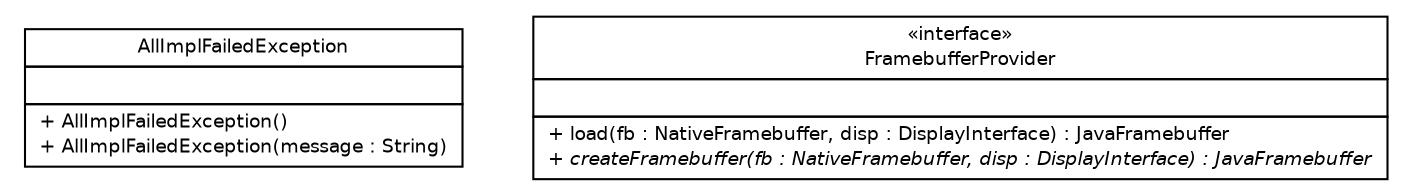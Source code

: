 #!/usr/local/bin/dot
#
# Class diagram 
# Generated by UMLGraph version R5_6-24-gf6e263 (http://www.umlgraph.org/)
#

digraph G {
	edge [fontname="Helvetica",fontsize=10,labelfontname="Helvetica",labelfontsize=10];
	node [fontname="Helvetica",fontsize=10,shape=plaintext];
	nodesep=0.25;
	ranksep=0.5;
	// ev3dev.hardware.display.spi.AllImplFailedException
	c408 [label=<<table title="ev3dev.hardware.display.spi.AllImplFailedException" border="0" cellborder="1" cellspacing="0" cellpadding="2" port="p" href="./AllImplFailedException.html">
		<tr><td><table border="0" cellspacing="0" cellpadding="1">
<tr><td align="center" balign="center"> AllImplFailedException </td></tr>
		</table></td></tr>
		<tr><td><table border="0" cellspacing="0" cellpadding="1">
<tr><td align="left" balign="left">  </td></tr>
		</table></td></tr>
		<tr><td><table border="0" cellspacing="0" cellpadding="1">
<tr><td align="left" balign="left"> + AllImplFailedException() </td></tr>
<tr><td align="left" balign="left"> + AllImplFailedException(message : String) </td></tr>
		</table></td></tr>
		</table>>, URL="./AllImplFailedException.html", fontname="Helvetica", fontcolor="black", fontsize=9.0];
	// ev3dev.hardware.display.spi.FramebufferProvider
	c409 [label=<<table title="ev3dev.hardware.display.spi.FramebufferProvider" border="0" cellborder="1" cellspacing="0" cellpadding="2" port="p" href="./FramebufferProvider.html">
		<tr><td><table border="0" cellspacing="0" cellpadding="1">
<tr><td align="center" balign="center"> &#171;interface&#187; </td></tr>
<tr><td align="center" balign="center"> FramebufferProvider </td></tr>
		</table></td></tr>
		<tr><td><table border="0" cellspacing="0" cellpadding="1">
<tr><td align="left" balign="left">  </td></tr>
		</table></td></tr>
		<tr><td><table border="0" cellspacing="0" cellpadding="1">
<tr><td align="left" balign="left"> + load(fb : NativeFramebuffer, disp : DisplayInterface) : JavaFramebuffer </td></tr>
<tr><td align="left" balign="left"><font face="Helvetica-Oblique" point-size="9.0"> + createFramebuffer(fb : NativeFramebuffer, disp : DisplayInterface) : JavaFramebuffer </font></td></tr>
		</table></td></tr>
		</table>>, URL="./FramebufferProvider.html", fontname="Helvetica", fontcolor="black", fontsize=9.0];
}

